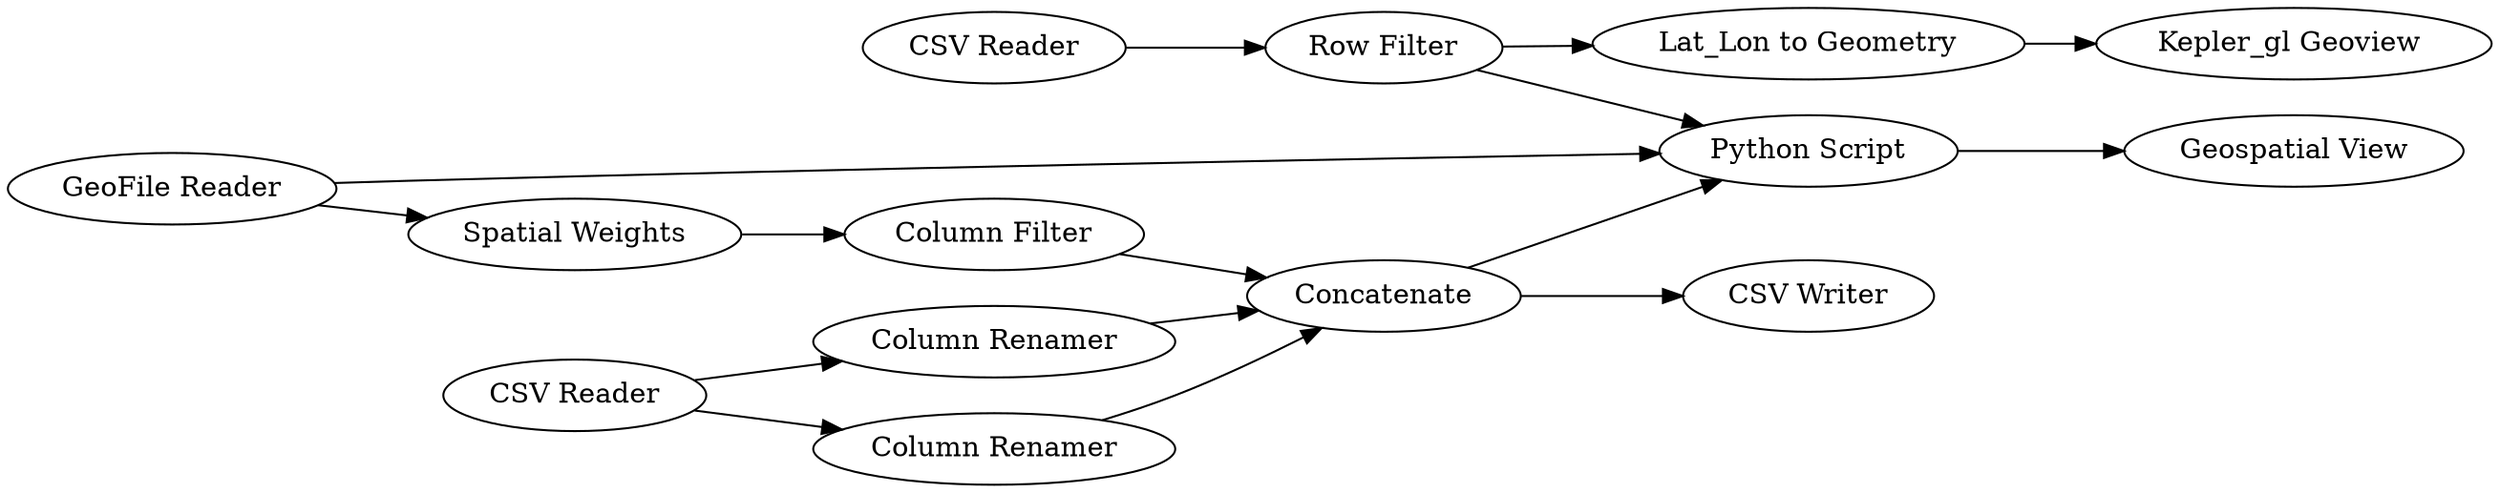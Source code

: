 digraph {
	12 -> 13
	7 -> 8
	2 -> 12
	1 -> 2
	9 -> 11
	3 -> 4
	11 -> 14
	5 -> 12
	6 -> 10
	11 -> 12
	2 -> 3
	6 -> 9
	10 -> 11
	5 -> 7
	8 -> 11
	5 [label="GeoFile Reader"]
	13 [label="Geospatial View"]
	1 [label="CSV Reader"]
	7 [label="Spatial Weights"]
	9 [label="Column Renamer"]
	11 [label=Concatenate]
	4 [label="Kepler_gl Geoview "]
	10 [label="Column Renamer"]
	6 [label="CSV Reader"]
	8 [label="Column Filter"]
	14 [label="CSV Writer"]
	3 [label="Lat_Lon to Geometry"]
	2 [label="Row Filter"]
	12 [label="Python Script"]
	rankdir=LR
}
